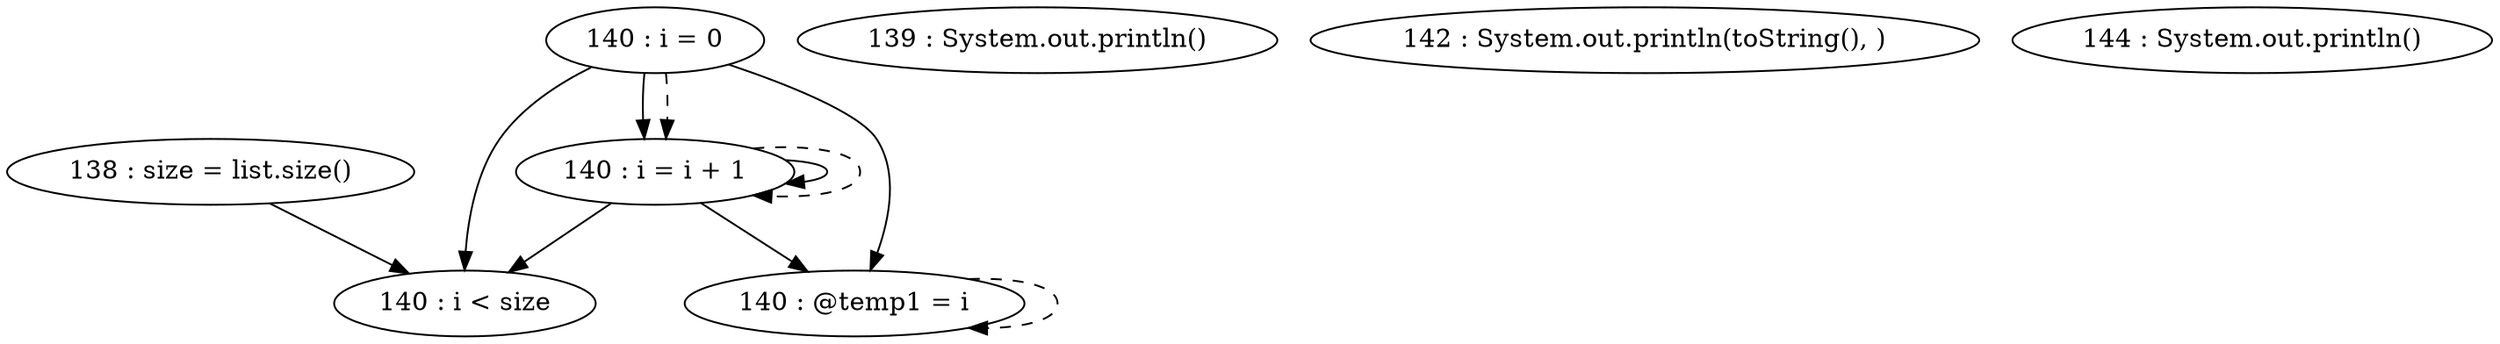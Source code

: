 digraph G {
"138 : size = list.size()"
"138 : size = list.size()" -> "140 : i < size"
"139 : System.out.println()"
"140 : i = 0"
"140 : i = 0" -> "140 : @temp1 = i"
"140 : i = 0" -> "140 : i < size"
"140 : i = 0" -> "140 : i = i + 1"
"140 : i = 0" -> "140 : i = i + 1" [style=dashed]
"140 : i < size"
"142 : System.out.println(toString(), )"
"140 : @temp1 = i"
"140 : @temp1 = i" -> "140 : @temp1 = i" [style=dashed]
"140 : i = i + 1"
"140 : i = i + 1" -> "140 : @temp1 = i"
"140 : i = i + 1" -> "140 : i < size"
"140 : i = i + 1" -> "140 : i = i + 1"
"140 : i = i + 1" -> "140 : i = i + 1" [style=dashed]
"144 : System.out.println()"
}